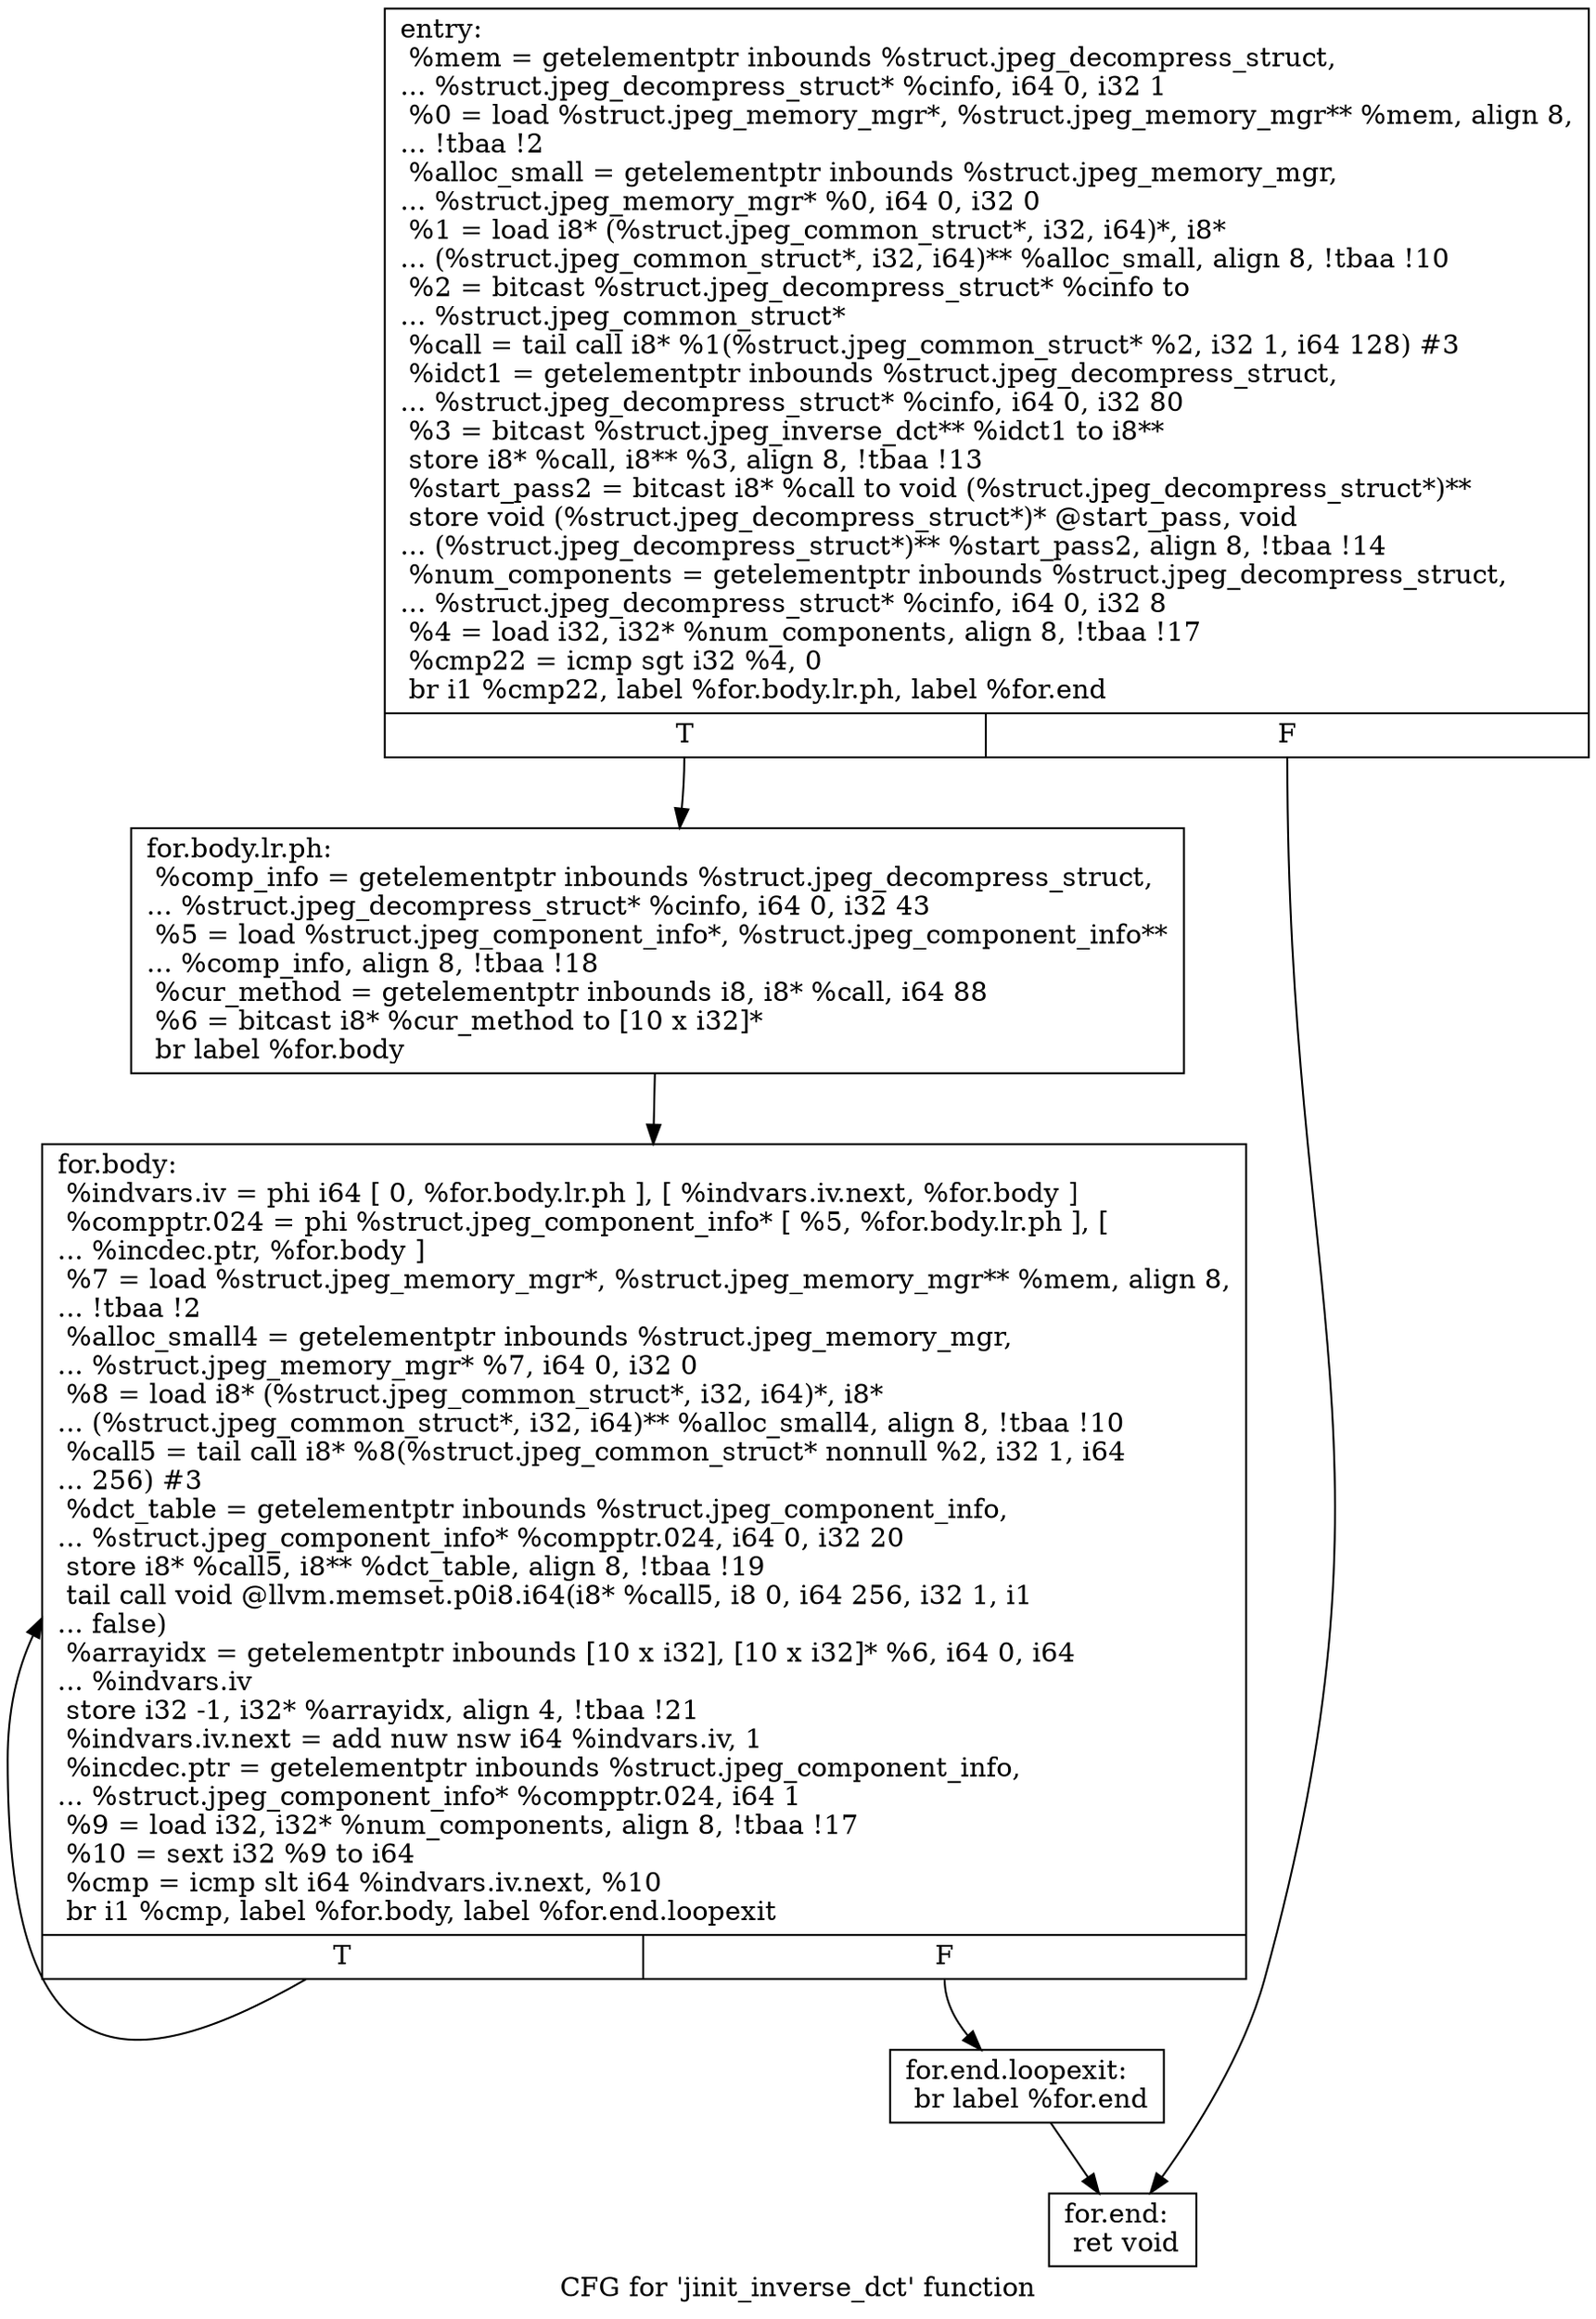 digraph "CFG for 'jinit_inverse_dct' function" {
	label="CFG for 'jinit_inverse_dct' function";

	Node0x585aa40 [shape=record,label="{entry:\l  %mem = getelementptr inbounds %struct.jpeg_decompress_struct,\l... %struct.jpeg_decompress_struct* %cinfo, i64 0, i32 1\l  %0 = load %struct.jpeg_memory_mgr*, %struct.jpeg_memory_mgr** %mem, align 8,\l... !tbaa !2\l  %alloc_small = getelementptr inbounds %struct.jpeg_memory_mgr,\l... %struct.jpeg_memory_mgr* %0, i64 0, i32 0\l  %1 = load i8* (%struct.jpeg_common_struct*, i32, i64)*, i8*\l... (%struct.jpeg_common_struct*, i32, i64)** %alloc_small, align 8, !tbaa !10\l  %2 = bitcast %struct.jpeg_decompress_struct* %cinfo to\l... %struct.jpeg_common_struct*\l  %call = tail call i8* %1(%struct.jpeg_common_struct* %2, i32 1, i64 128) #3\l  %idct1 = getelementptr inbounds %struct.jpeg_decompress_struct,\l... %struct.jpeg_decompress_struct* %cinfo, i64 0, i32 80\l  %3 = bitcast %struct.jpeg_inverse_dct** %idct1 to i8**\l  store i8* %call, i8** %3, align 8, !tbaa !13\l  %start_pass2 = bitcast i8* %call to void (%struct.jpeg_decompress_struct*)**\l  store void (%struct.jpeg_decompress_struct*)* @start_pass, void\l... (%struct.jpeg_decompress_struct*)** %start_pass2, align 8, !tbaa !14\l  %num_components = getelementptr inbounds %struct.jpeg_decompress_struct,\l... %struct.jpeg_decompress_struct* %cinfo, i64 0, i32 8\l  %4 = load i32, i32* %num_components, align 8, !tbaa !17\l  %cmp22 = icmp sgt i32 %4, 0\l  br i1 %cmp22, label %for.body.lr.ph, label %for.end\l|{<s0>T|<s1>F}}"];
	Node0x585aa40:s0 -> Node0x585cc40;
	Node0x585aa40:s1 -> Node0x585ccf0;
	Node0x585cc40 [shape=record,label="{for.body.lr.ph:                                   \l  %comp_info = getelementptr inbounds %struct.jpeg_decompress_struct,\l... %struct.jpeg_decompress_struct* %cinfo, i64 0, i32 43\l  %5 = load %struct.jpeg_component_info*, %struct.jpeg_component_info**\l... %comp_info, align 8, !tbaa !18\l  %cur_method = getelementptr inbounds i8, i8* %call, i64 88\l  %6 = bitcast i8* %cur_method to [10 x i32]*\l  br label %for.body\l}"];
	Node0x585cc40 -> Node0x585a9a0;
	Node0x585a9a0 [shape=record,label="{for.body:                                         \l  %indvars.iv = phi i64 [ 0, %for.body.lr.ph ], [ %indvars.iv.next, %for.body ]\l  %compptr.024 = phi %struct.jpeg_component_info* [ %5, %for.body.lr.ph ], [\l... %incdec.ptr, %for.body ]\l  %7 = load %struct.jpeg_memory_mgr*, %struct.jpeg_memory_mgr** %mem, align 8,\l... !tbaa !2\l  %alloc_small4 = getelementptr inbounds %struct.jpeg_memory_mgr,\l... %struct.jpeg_memory_mgr* %7, i64 0, i32 0\l  %8 = load i8* (%struct.jpeg_common_struct*, i32, i64)*, i8*\l... (%struct.jpeg_common_struct*, i32, i64)** %alloc_small4, align 8, !tbaa !10\l  %call5 = tail call i8* %8(%struct.jpeg_common_struct* nonnull %2, i32 1, i64\l... 256) #3\l  %dct_table = getelementptr inbounds %struct.jpeg_component_info,\l... %struct.jpeg_component_info* %compptr.024, i64 0, i32 20\l  store i8* %call5, i8** %dct_table, align 8, !tbaa !19\l  tail call void @llvm.memset.p0i8.i64(i8* %call5, i8 0, i64 256, i32 1, i1\l... false)\l  %arrayidx = getelementptr inbounds [10 x i32], [10 x i32]* %6, i64 0, i64\l... %indvars.iv\l  store i32 -1, i32* %arrayidx, align 4, !tbaa !21\l  %indvars.iv.next = add nuw nsw i64 %indvars.iv, 1\l  %incdec.ptr = getelementptr inbounds %struct.jpeg_component_info,\l... %struct.jpeg_component_info* %compptr.024, i64 1\l  %9 = load i32, i32* %num_components, align 8, !tbaa !17\l  %10 = sext i32 %9 to i64\l  %cmp = icmp slt i64 %indvars.iv.next, %10\l  br i1 %cmp, label %for.body, label %for.end.loopexit\l|{<s0>T|<s1>F}}"];
	Node0x585a9a0:s0 -> Node0x585a9a0;
	Node0x585a9a0:s1 -> Node0x585f8f0;
	Node0x585f8f0 [shape=record,label="{for.end.loopexit:                                 \l  br label %for.end\l}"];
	Node0x585f8f0 -> Node0x585ccf0;
	Node0x585ccf0 [shape=record,label="{for.end:                                          \l  ret void\l}"];
}
